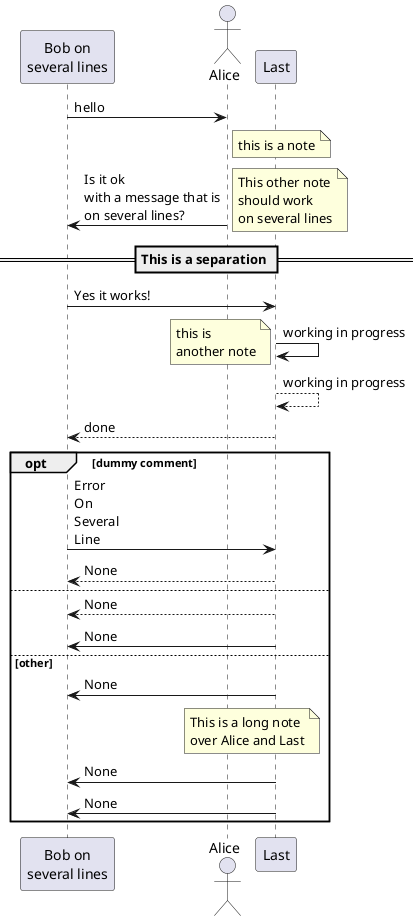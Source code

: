 {
  "sha1": "rt9ww3zcc6l5xgrdfpo8yi5thro6hvj",
  "insertion": {
    "when": "2024-06-04T17:28:39.323Z",
    "user": "plantuml@gmail.com"
  }
}
@startuml

participant "Bob on\nseveral lines" as Bob
actor Alice

Bob -> Alice : hello
note right of Alice
  this is a note
end note

Alice -> Bob : Is it ok\nwith a message that is\non several lines?

note right
  This other note
  should work
  on several lines
end note

== This is a separation ==

Bob -> Last : Yes it works!
Last -> Last : working in progress
note left : this is\nanother note

Last --> Last : working in progress
Last --> Bob : done

opt dummy comment
  Bob -> Last : Error\nOn\nSeveral\nLine
  Last --> Bob : None
else
  Last --> Bob : None
  Last -> Bob : None
else other
  Last -> Bob : None
  note over Alice, Last
    This is a long note
    over Alice and Last
  end note
  Last -> Bob : None
  Last -> Bob : None
end

@enduml
